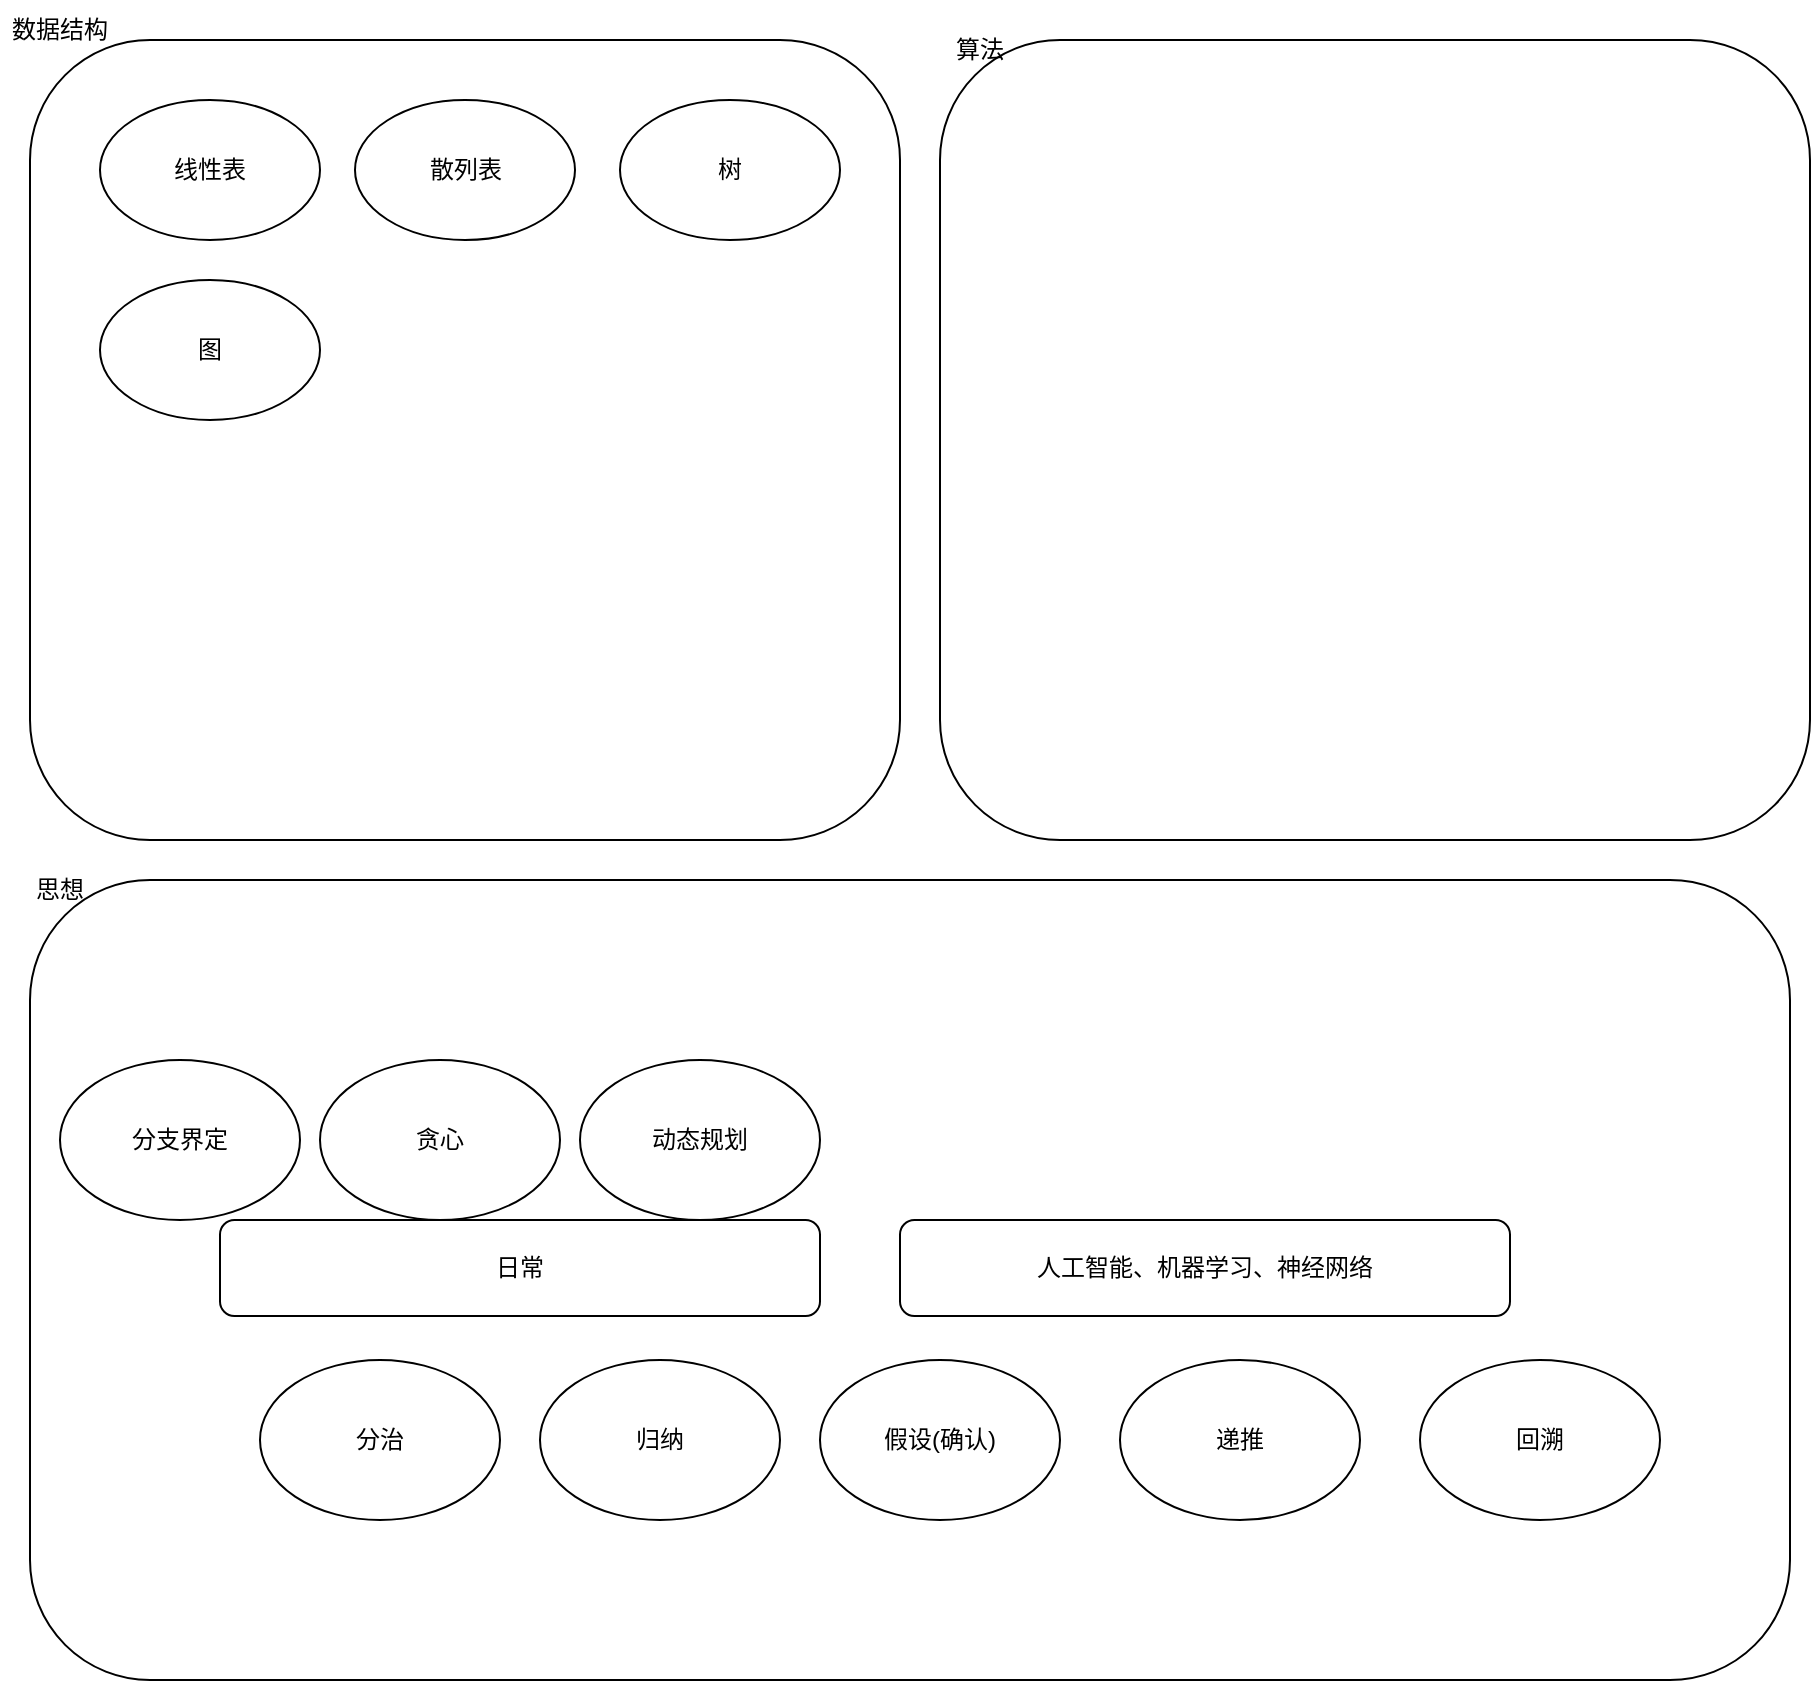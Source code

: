 <mxfile version="18.1.3" type="github">
  <diagram id="3j3rtyjbEsOOtvEA7Fhl" name="Page-1">
    <mxGraphModel dx="1422" dy="1552" grid="1" gridSize="10" guides="1" tooltips="1" connect="1" arrows="1" fold="1" page="1" pageScale="1" pageWidth="1169" pageHeight="827" math="0" shadow="0">
      <root>
        <mxCell id="0" />
        <mxCell id="1" parent="0" />
        <mxCell id="enHAw3quS3nbIoZ9q2Qp-11" value="" style="rounded=1;whiteSpace=wrap;html=1;" vertex="1" parent="1">
          <mxGeometry x="145" y="250" width="880" height="400" as="geometry" />
        </mxCell>
        <mxCell id="enHAw3quS3nbIoZ9q2Qp-1" value="分治" style="ellipse;whiteSpace=wrap;html=1;" vertex="1" parent="1">
          <mxGeometry x="260" y="490" width="120" height="80" as="geometry" />
        </mxCell>
        <mxCell id="enHAw3quS3nbIoZ9q2Qp-2" value="归纳" style="ellipse;whiteSpace=wrap;html=1;" vertex="1" parent="1">
          <mxGeometry x="400" y="490" width="120" height="80" as="geometry" />
        </mxCell>
        <mxCell id="enHAw3quS3nbIoZ9q2Qp-3" value="假设(确认)" style="ellipse;whiteSpace=wrap;html=1;" vertex="1" parent="1">
          <mxGeometry x="540" y="490" width="120" height="80" as="geometry" />
        </mxCell>
        <mxCell id="enHAw3quS3nbIoZ9q2Qp-4" value="回溯" style="ellipse;whiteSpace=wrap;html=1;" vertex="1" parent="1">
          <mxGeometry x="840" y="490" width="120" height="80" as="geometry" />
        </mxCell>
        <mxCell id="enHAw3quS3nbIoZ9q2Qp-5" value="日常" style="rounded=1;whiteSpace=wrap;html=1;" vertex="1" parent="1">
          <mxGeometry x="240" y="420" width="300" height="48" as="geometry" />
        </mxCell>
        <mxCell id="enHAw3quS3nbIoZ9q2Qp-6" value="人工智能、机器学习、神经网络" style="rounded=1;whiteSpace=wrap;html=1;" vertex="1" parent="1">
          <mxGeometry x="580" y="420" width="305" height="48" as="geometry" />
        </mxCell>
        <mxCell id="enHAw3quS3nbIoZ9q2Qp-7" value="分支界定" style="ellipse;whiteSpace=wrap;html=1;" vertex="1" parent="1">
          <mxGeometry x="160" y="340" width="120" height="80" as="geometry" />
        </mxCell>
        <mxCell id="enHAw3quS3nbIoZ9q2Qp-8" value="贪心" style="ellipse;whiteSpace=wrap;html=1;" vertex="1" parent="1">
          <mxGeometry x="290" y="340" width="120" height="80" as="geometry" />
        </mxCell>
        <mxCell id="enHAw3quS3nbIoZ9q2Qp-9" value="动态规划" style="ellipse;whiteSpace=wrap;html=1;" vertex="1" parent="1">
          <mxGeometry x="420" y="340" width="120" height="80" as="geometry" />
        </mxCell>
        <mxCell id="enHAw3quS3nbIoZ9q2Qp-10" value="递推" style="ellipse;whiteSpace=wrap;html=1;" vertex="1" parent="1">
          <mxGeometry x="690" y="490" width="120" height="80" as="geometry" />
        </mxCell>
        <mxCell id="enHAw3quS3nbIoZ9q2Qp-12" value="思想" style="text;html=1;strokeColor=none;fillColor=none;align=center;verticalAlign=middle;whiteSpace=wrap;rounded=0;" vertex="1" parent="1">
          <mxGeometry x="130" y="240" width="60" height="30" as="geometry" />
        </mxCell>
        <mxCell id="enHAw3quS3nbIoZ9q2Qp-13" value="" style="rounded=1;whiteSpace=wrap;html=1;" vertex="1" parent="1">
          <mxGeometry x="145" y="-170" width="435" height="400" as="geometry" />
        </mxCell>
        <mxCell id="enHAw3quS3nbIoZ9q2Qp-14" value="" style="rounded=1;whiteSpace=wrap;html=1;" vertex="1" parent="1">
          <mxGeometry x="600" y="-170" width="435" height="400" as="geometry" />
        </mxCell>
        <mxCell id="enHAw3quS3nbIoZ9q2Qp-15" value="数据结构" style="text;html=1;strokeColor=none;fillColor=none;align=center;verticalAlign=middle;whiteSpace=wrap;rounded=0;" vertex="1" parent="1">
          <mxGeometry x="130" y="-190" width="60" height="30" as="geometry" />
        </mxCell>
        <mxCell id="enHAw3quS3nbIoZ9q2Qp-16" value="算法" style="text;html=1;strokeColor=none;fillColor=none;align=center;verticalAlign=middle;whiteSpace=wrap;rounded=0;" vertex="1" parent="1">
          <mxGeometry x="590" y="-180" width="60" height="30" as="geometry" />
        </mxCell>
        <mxCell id="enHAw3quS3nbIoZ9q2Qp-17" value="线性表" style="ellipse;whiteSpace=wrap;html=1;" vertex="1" parent="1">
          <mxGeometry x="180" y="-140" width="110" height="70" as="geometry" />
        </mxCell>
        <mxCell id="enHAw3quS3nbIoZ9q2Qp-18" value="散列表" style="ellipse;whiteSpace=wrap;html=1;" vertex="1" parent="1">
          <mxGeometry x="307.5" y="-140" width="110" height="70" as="geometry" />
        </mxCell>
        <mxCell id="enHAw3quS3nbIoZ9q2Qp-19" value="树" style="ellipse;whiteSpace=wrap;html=1;" vertex="1" parent="1">
          <mxGeometry x="440" y="-140" width="110" height="70" as="geometry" />
        </mxCell>
        <mxCell id="enHAw3quS3nbIoZ9q2Qp-20" value="图" style="ellipse;whiteSpace=wrap;html=1;" vertex="1" parent="1">
          <mxGeometry x="180" y="-50" width="110" height="70" as="geometry" />
        </mxCell>
      </root>
    </mxGraphModel>
  </diagram>
</mxfile>
